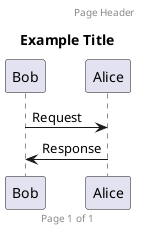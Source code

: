 @startuml ejm15

header Page Header
footer Page %page% of %lastpage%

title Example Title

Bob -> Alice: Request
Alice -> Bob: Response 

@enduml